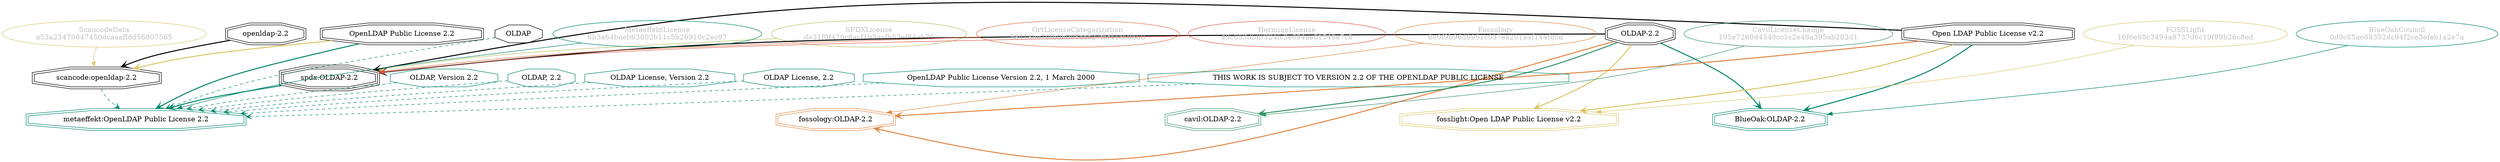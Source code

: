 strict digraph {
    node [shape=box];
    graph [splines=curved];
    3417 [label="SPDXLicense\nde31f0f470c8acf1b3aafb53ef84ab76"
         ,fontcolor=gray
         ,color="#b8bf62"
         ,fillcolor="beige;1"
         ,shape=ellipse];
    3418 [label="spdx:OLDAP-2.2"
         ,shape=tripleoctagon];
    3419 [label="OLDAP-2.2"
         ,shape=doubleoctagon];
    3420 [label="Open LDAP Public License v2.2"
         ,shape=doubleoctagon];
    8932 [label="BlueOakCouncil\n0d9c85ae68352dc94f2ce3efeb1a2e7a"
         ,fontcolor=gray
         ,color="#00876c"
         ,fillcolor="beige;1"
         ,shape=ellipse];
    8933 [label="BlueOak:OLDAP-2.2"
         ,color="#00876c"
         ,shape=doubleoctagon];
    21422 [label="ScancodeData\na53a23479047450dcaaaffdd56807565"
          ,fontcolor=gray
          ,color="#dac767"
          ,fillcolor="beige;1"
          ,shape=ellipse];
    21423 [label="scancode:openldap-2.2"
          ,shape=doubleoctagon];
    21424 [label="openldap-2.2"
          ,shape=doubleoctagon];
    21425 [label="OpenLDAP Public License 2.2"
          ,shape=doubleoctagon];
    27047 [label="Fossology\n8e0f9b96d9951c037ea201a4f144f8cd"
          ,fontcolor=gray
          ,color="#e18745"
          ,fillcolor="beige;1"
          ,shape=ellipse];
    27048 [label="fossology:OLDAP-2.2"
          ,color="#e18745"
          ,shape=doubleoctagon];
    27265 [label=OLDAP
          ,shape=octagon];
    35139 [label="OrtLicenseCategorization\n58418be70fb0b005aae27f6f41c60b68"
          ,fontcolor=gray
          ,color="#e06f45"
          ,fillcolor="beige;1"
          ,shape=ellipse];
    37339 [label="CavilLicenseChange\n195e7260d4548cc1c2e48a395ab282d1"
          ,fontcolor=gray
          ,color="#379469"
          ,fillcolor="beige;1"
          ,shape=ellipse];
    37340 [label="cavil:OLDAP-2.2"
          ,color="#379469"
          ,shape=doubleoctagon];
    46418 [label="MetaeffektLicense\n6b3a64baeb63802b11c5b26910c2ec97"
          ,fontcolor=gray
          ,color="#00876c"
          ,fillcolor="beige;1"
          ,shape=ellipse];
    46419 [label="metaeffekt:OpenLDAP Public License 2.2"
          ,color="#00876c"
          ,shape=doubleoctagon];
    46420 [label="OLDAP, Version 2.2"
          ,color="#00876c"
          ,shape=octagon];
    46421 [label="OLDAP, 2.2"
          ,color="#00876c"
          ,shape=octagon];
    46422 [label="OLDAP License, Version 2.2"
          ,color="#00876c"
          ,shape=octagon];
    46423 [label="OLDAP License, 2.2"
          ,color="#00876c"
          ,shape=octagon];
    46424 [label="OpenLDAP Public License Version 2.2, 1 March 2000"
          ,color="#00876c"
          ,shape=octagon];
    46425 [label="THIS WORK IS SUBJECT TO VERSION 2.2 OF THE OPENLDAP PUBLIC LICENSE"
          ,color="#00876c"
          ,shape=octagon];
    50052 [label="HermineLicense\n49c653dbfff324fc3e694ae01549e7c8"
          ,fontcolor=gray
          ,color="#dc574a"
          ,fillcolor="beige;1"
          ,shape=ellipse];
    51022 [label="FOSSLight\n16f6e88c3494a8737d6c19f89b26c8ed"
          ,fontcolor=gray
          ,color="#dac767"
          ,fillcolor="beige;1"
          ,shape=ellipse];
    51023 [label="fosslight:Open LDAP Public License v2.2"
          ,color="#dac767"
          ,shape=doubleoctagon];
    3417 -> 3418 [weight=0.5
                 ,color="#b8bf62"];
    3418 -> 46419 [style=bold
                  ,arrowhead=vee
                  ,weight=0.7
                  ,color="#00876c"];
    3419 -> 3418 [style=bold
                 ,arrowhead=vee
                 ,weight=0.7];
    3419 -> 8933 [style=bold
                 ,arrowhead=vee
                 ,weight=0.7
                 ,color="#00876c"];
    3419 -> 27048 [style=bold
                  ,arrowhead=vee
                  ,weight=0.7
                  ,color="#e18745"];
    3419 -> 37340 [style=bold
                  ,arrowhead=vee
                  ,weight=0.7
                  ,color="#379469"];
    3419 -> 37340 [style=bold
                  ,arrowhead=vee
                  ,weight=0.7
                  ,color="#379469"];
    3419 -> 51023 [style=bold
                  ,arrowhead=vee
                  ,weight=0.7
                  ,color="#dac767"];
    3420 -> 3418 [style=bold
                 ,arrowhead=vee
                 ,weight=0.7];
    3420 -> 8933 [style=bold
                 ,arrowhead=vee
                 ,weight=0.7
                 ,color="#00876c"];
    3420 -> 27048 [style=bold
                  ,arrowhead=vee
                  ,weight=0.7
                  ,color="#e18745"];
    3420 -> 51023 [style=bold
                  ,arrowhead=vee
                  ,weight=0.7
                  ,color="#dac767"];
    8932 -> 8933 [weight=0.5
                 ,color="#00876c"];
    21422 -> 21423 [weight=0.5
                   ,color="#dac767"];
    21423 -> 46419 [style=dashed
                   ,arrowhead=vee
                   ,weight=0.5
                   ,color="#00876c"];
    21424 -> 21423 [style=bold
                   ,arrowhead=vee
                   ,weight=0.7];
    21425 -> 21423 [style=bold
                   ,arrowhead=vee
                   ,weight=0.7
                   ,color="#dac767"];
    21425 -> 46419 [style=bold
                   ,arrowhead=vee
                   ,weight=0.7
                   ,color="#00876c"];
    27047 -> 27048 [weight=0.5
                   ,color="#e18745"];
    27265 -> 46419 [style=dashed
                   ,arrowhead=vee
                   ,weight=0.5
                   ,color="#00876c"];
    35139 -> 3418 [weight=0.5
                  ,color="#e06f45"];
    37339 -> 37340 [weight=0.5
                   ,color="#379469"];
    46418 -> 46419 [weight=0.5
                   ,color="#00876c"];
    46420 -> 46419 [style=dashed
                   ,arrowhead=vee
                   ,weight=0.5
                   ,color="#00876c"];
    46421 -> 46419 [style=dashed
                   ,arrowhead=vee
                   ,weight=0.5
                   ,color="#00876c"];
    46422 -> 46419 [style=dashed
                   ,arrowhead=vee
                   ,weight=0.5
                   ,color="#00876c"];
    46423 -> 46419 [style=dashed
                   ,arrowhead=vee
                   ,weight=0.5
                   ,color="#00876c"];
    46424 -> 46419 [style=dashed
                   ,arrowhead=vee
                   ,weight=0.5
                   ,color="#00876c"];
    46425 -> 46419 [style=dashed
                   ,arrowhead=vee
                   ,weight=0.5
                   ,color="#00876c"];
    50052 -> 3418 [weight=0.5
                  ,color="#dc574a"];
    51022 -> 51023 [weight=0.5
                   ,color="#dac767"];
}

